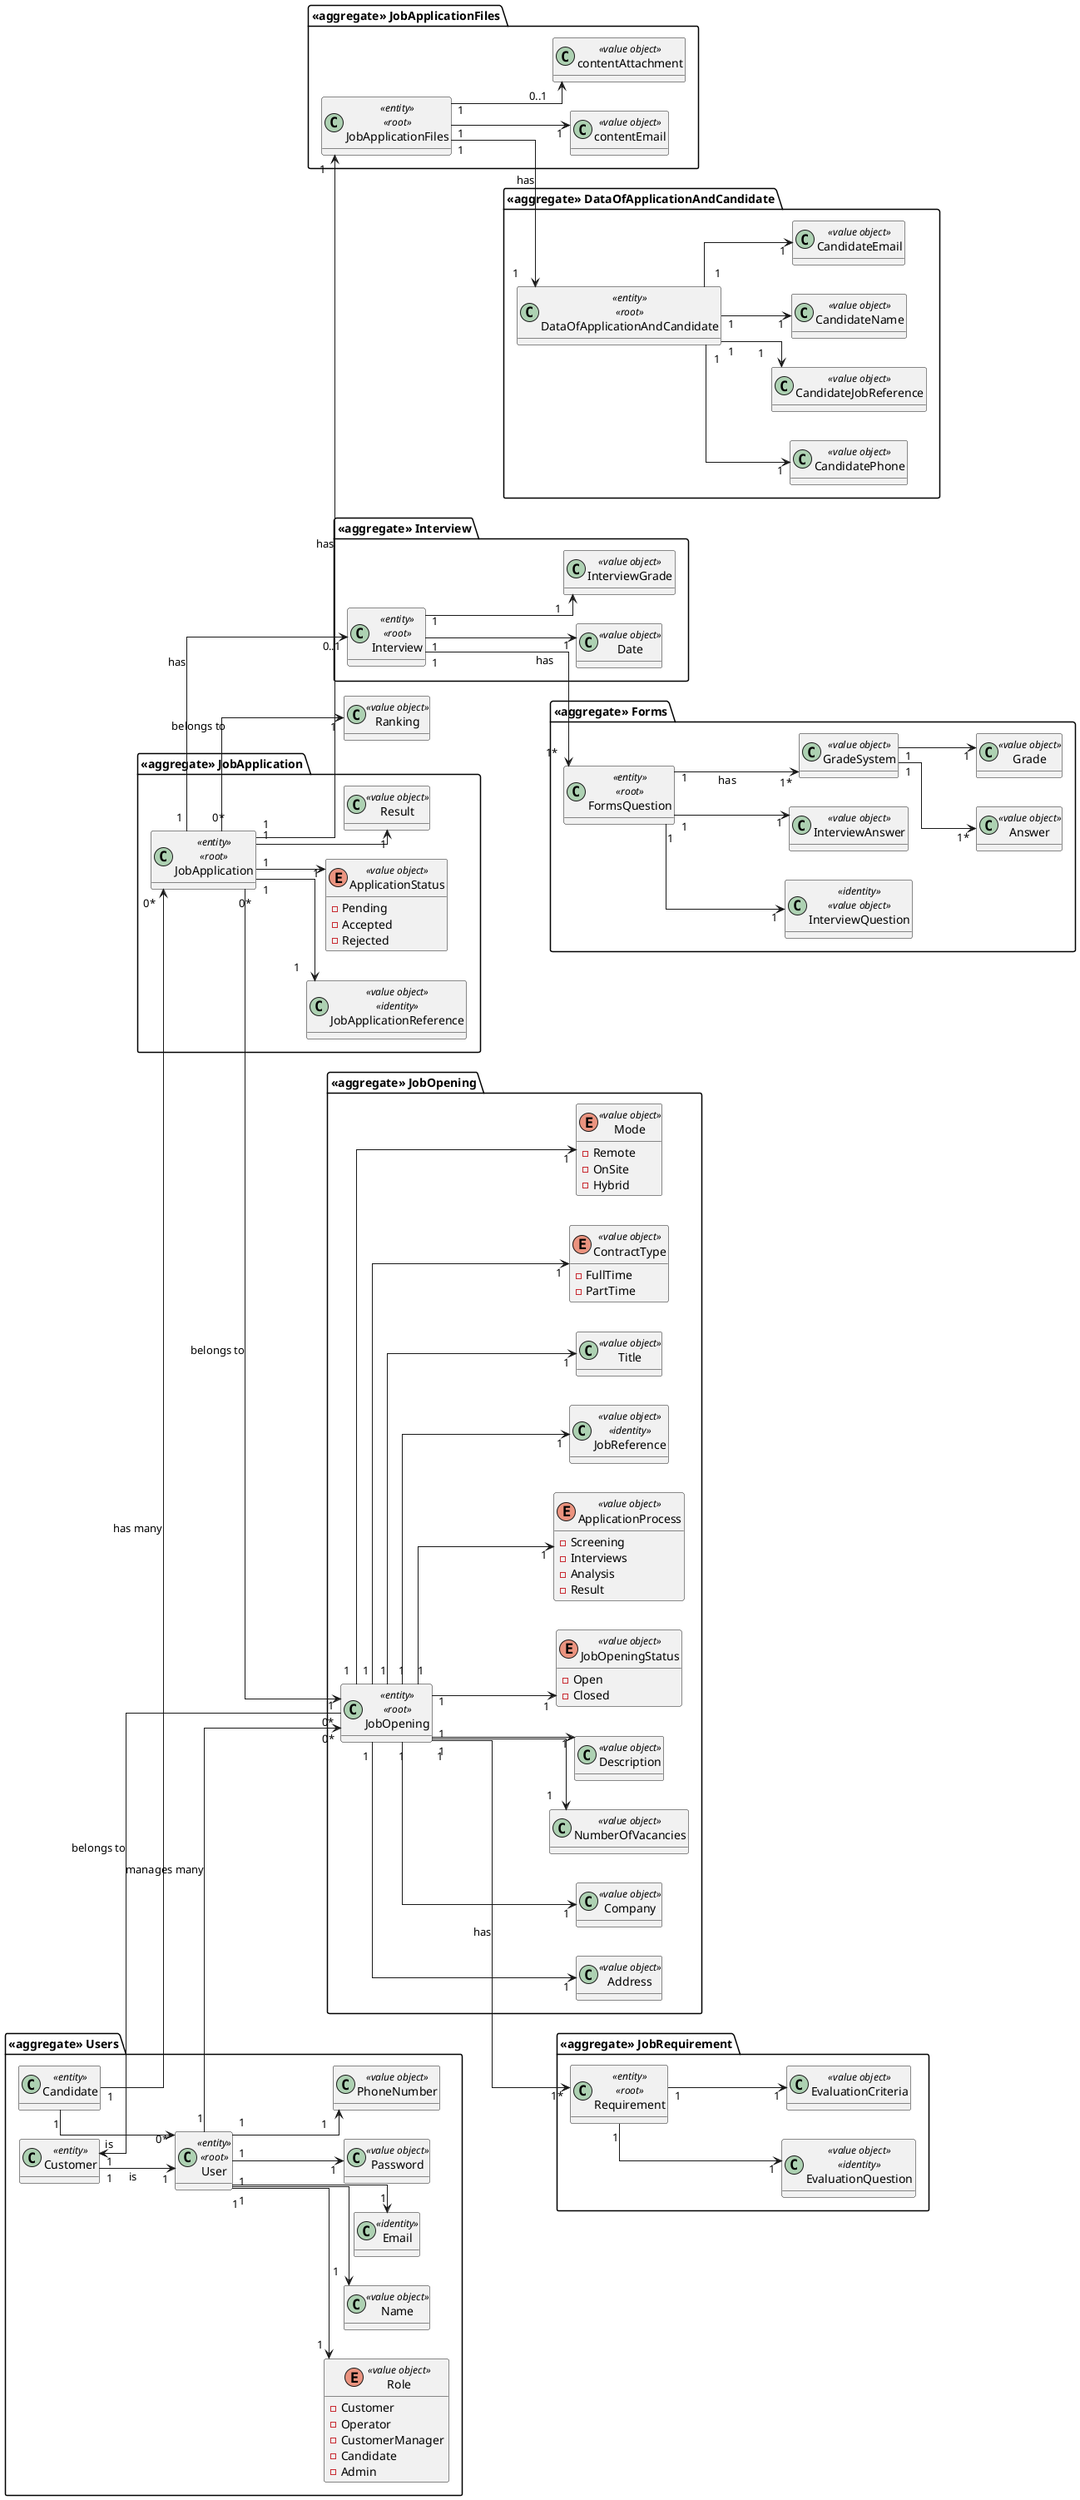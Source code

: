 @startuml Domain Model Jobs4U

skinparam Linetype ortho
hide methods
left to right direction

package "<<aggregate>> JobOpening"{
    class JobOpening <<entity>> <<root>>{}

    class JobReference <<value object>> <<identity>>{}

    class Title <<value object>>{}

    enum ContractType <<value object>>{
        - FullTime
        - PartTime 
    }

    enum Mode  <<value object>>{
        - Remote
        - OnSite
        - Hybrid
    }

    class Address <<value object>>{}

    class Company <<value object>>{}

    class NumberOfVacancies <<value object>>{}

    class Description <<value object>>{}

    enum JobOpeningStatus <<value object>>{
        - Open
        - Closed
    }
    enum ApplicationProcess <<value object>>{
        - Screening
        - Interviews
        - Analysis
        - Result
    }
}

package "<<aggregate>> JobRequirement"{
    class Requirement <<entity>> <<root>>{}

    class EvaluationQuestion <<value object>> <<identity>>{}

    class EvaluationCriteria <<value object>>{}
}

package "<<aggregate>> JobApplication"{
    class JobApplication <<entity>> <<root>>{}
    class JobApplicationReference <<value object>> <<identity>>{}
    enum ApplicationStatus <<value object>>{
        - Pending
        - Accepted
        - Rejected
    }
    class Result <<value object>>{}
}

package "<<aggregate>> JobApplicationFiles"{
    class JobApplicationFiles <<entity>> <<root>>{}
    class contentEmail <<value object>>{}
    'class attachmentFiles <<value object>>{}
    class contentAttachment <<value object>>{}
}

package "<<aggregate>> DataOfApplicationAndCandidate"{
    class DataOfApplicationAndCandidate <<entity>> <<root>>{}
    class CandidateName <<value object>>{}
    class CandidateEmail <<value object>>{}
    class CandidatePhone <<value object>>{}
    class CandidateJobReference <<value object>>{}
}

package "<<aggregate>> Interview"{
    class Interview <<entity>> <<root>>{}
    class Date <<value object>>{}
    class InterviewGrade <<value object>>{}
}

package "<<aggregate>> Forms"{
    class FormsQuestion <<entity>> <<root>>{}
    class InterviewQuestion <<identity>> <<value object>>{}
    class InterviewAnswer <<value object>>{}
    class GradeSystem <<value object>>{}
    class Answer <<value object>>{}
    class Grade <<value object>>{}
}

package "<<aggregate>> Users"{
    class User <<entity>> <<root>>{}
    class Name <<value object>>{}
    class Email <<identity>>{}
    class Password <<value object>>{}
    class PhoneNumber <<value object>>{}
    enum Role <<value object>>{
        - Customer
        - Operator
        - CustomerManager
        - Candidate
        - Admin
    }
     
    class Candidate <<entity>>{}
    class Customer <<entity>>{}
}

class Ranking <<value object>>{}

JobOpening "1" --> "1" JobReference
JobOpening "1" --> "1" Title
JobOpening "1" --> "1" ContractType
JobOpening "1" --> "1" Mode
JobOpening "1" --> "1" Address
JobOpening "1" --> "1" Company
JobOpening "1" --> "1" NumberOfVacancies
JobOpening "1" --> "1" Description
JobOpening "1" --> "1*" Requirement : has
JobOpening "1" --> "1" JobOpeningStatus
JobOpening "1" --> "1" ApplicationProcess

Requirement "1" --> "1" EvaluationQuestion
Requirement "1" --> "1" EvaluationCriteria

JobApplication "1" --> "1" JobApplicationReference
JobApplication "1" --> "1" ApplicationStatus
JobApplication "1" --> "1" Result
JobApplication "1" --> "1" JobApplicationFiles: has
JobApplication "0*" --> "1" JobOpening: belongs to
JobApplication "1" --> "0..1" Interview: has
JobApplication "0*" --> "1" Ranking: belongs to

JobApplicationFiles "1" --> "1" contentEmail
'JobApplicationFiles "1" --> "0*" attachmentFiles
JobApplicationFiles "1" --> "0..1" contentAttachment
JobApplicationFiles "1" --> "1" DataOfApplicationAndCandidate: has

DataOfApplicationAndCandidate "1" --> "1" CandidateName
DataOfApplicationAndCandidate "1" --> "1" CandidateEmail
DataOfApplicationAndCandidate "1" --> "1" CandidatePhone
DataOfApplicationAndCandidate "1" --> "1" CandidateJobReference

Interview "1" --> "1" InterviewGrade
Interview "1" --> "1*" FormsQuestion: has
Interview "1" --> "1" Date

FormsQuestion "1" --> "1" InterviewQuestion
FormsQuestion "1" --> "1" InterviewAnswer
FormsQuestion "1" --> "1*" GradeSystem: has

GradeSystem "1" --> "1*" Answer
GradeSystem "1" --> "1" Grade


Customer "1" <-- "0*" JobOpening: belongs to 
Customer "1" --> "1" User: is



Candidate "1" --> "0*" JobApplication: has many
Candidate "1" --> "0*" User: is

User "1" --> "1" Email
User "1" --> "1" Password
User "1" --> "1" Name
User "1" --> "1" PhoneNumber
User "1" --> "1" Role
User "1" --> "0*" JobOpening: manages many

@enduml